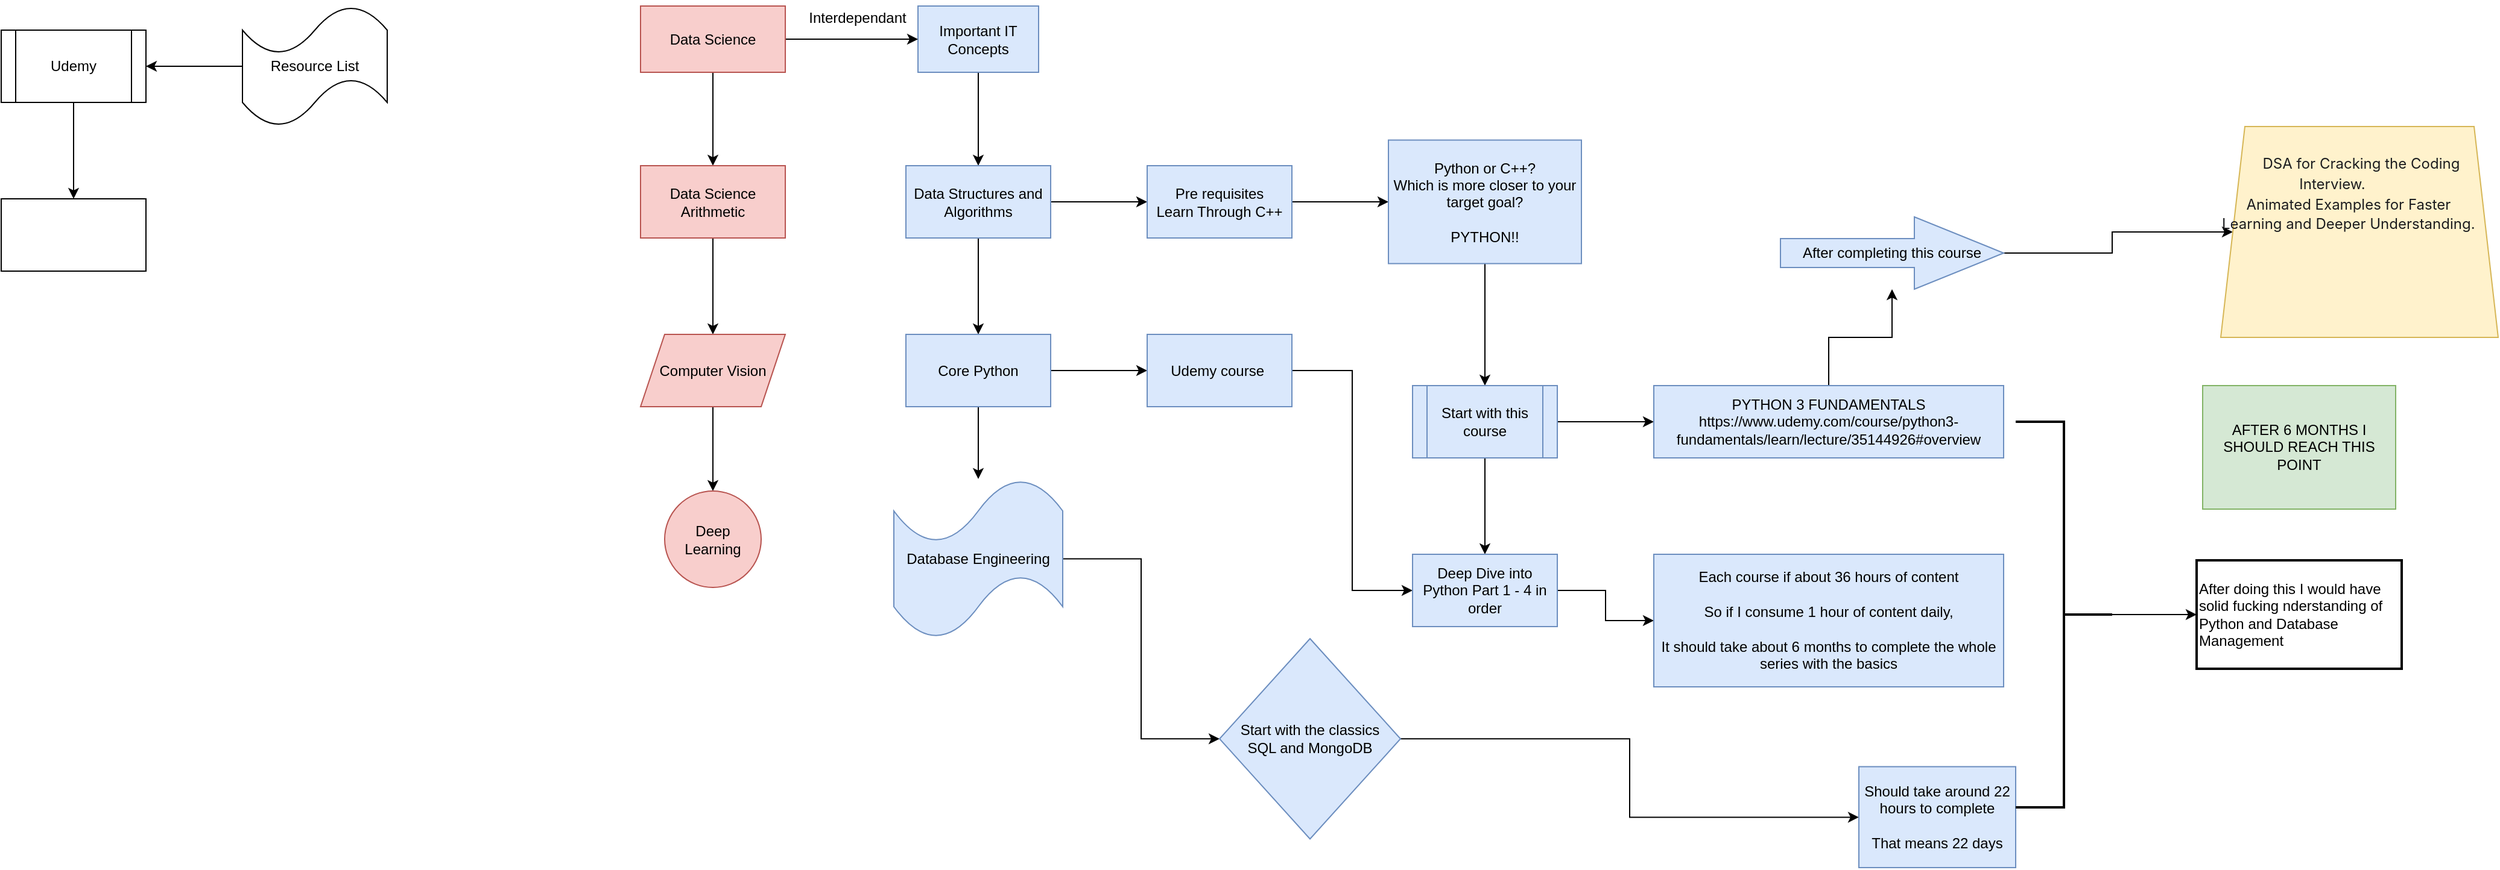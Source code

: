 <mxfile version="21.6.5" type="github">
  <diagram name="Page-1" id="EQsBDep9IQR6B5dFmuFQ">
    <mxGraphModel dx="1850" dy="633" grid="1" gridSize="10" guides="1" tooltips="1" connect="1" arrows="1" fold="1" page="1" pageScale="1" pageWidth="850" pageHeight="1100" math="0" shadow="0">
      <root>
        <mxCell id="0" />
        <mxCell id="1" parent="0" />
        <mxCell id="0RDKALw-rvi0lFaXy5is-5" value="" style="edgeStyle=orthogonalEdgeStyle;rounded=0;orthogonalLoop=1;jettySize=auto;html=1;" parent="1" source="0RDKALw-rvi0lFaXy5is-1" target="0RDKALw-rvi0lFaXy5is-4" edge="1">
          <mxGeometry relative="1" as="geometry" />
        </mxCell>
        <mxCell id="0RDKALw-rvi0lFaXy5is-1" value="Important IT Concepts" style="text;html=1;strokeColor=#6c8ebf;fillColor=#dae8fc;align=center;verticalAlign=middle;whiteSpace=wrap;rounded=0;" parent="1" vertex="1">
          <mxGeometry x="470" y="75" width="100" height="55" as="geometry" />
        </mxCell>
        <mxCell id="0RDKALw-rvi0lFaXy5is-13" value="" style="edgeStyle=orthogonalEdgeStyle;rounded=0;orthogonalLoop=1;jettySize=auto;html=1;" parent="1" source="0RDKALw-rvi0lFaXy5is-2" target="0RDKALw-rvi0lFaXy5is-12" edge="1">
          <mxGeometry relative="1" as="geometry" />
        </mxCell>
        <mxCell id="0RDKALw-rvi0lFaXy5is-18" value="" style="edgeStyle=orthogonalEdgeStyle;rounded=0;orthogonalLoop=1;jettySize=auto;html=1;" parent="1" source="0RDKALw-rvi0lFaXy5is-2" target="0RDKALw-rvi0lFaXy5is-1" edge="1">
          <mxGeometry relative="1" as="geometry" />
        </mxCell>
        <mxCell id="0RDKALw-rvi0lFaXy5is-2" value="Data Science" style="text;html=1;strokeColor=#b85450;fillColor=#f8cecc;align=center;verticalAlign=middle;whiteSpace=wrap;rounded=0;" parent="1" vertex="1">
          <mxGeometry x="240" y="75" width="120" height="55" as="geometry" />
        </mxCell>
        <mxCell id="0RDKALw-rvi0lFaXy5is-7" value="" style="edgeStyle=orthogonalEdgeStyle;rounded=0;orthogonalLoop=1;jettySize=auto;html=1;" parent="1" source="0RDKALw-rvi0lFaXy5is-4" target="0RDKALw-rvi0lFaXy5is-6" edge="1">
          <mxGeometry relative="1" as="geometry" />
        </mxCell>
        <mxCell id="0RDKALw-rvi0lFaXy5is-9" value="" style="edgeStyle=orthogonalEdgeStyle;rounded=0;orthogonalLoop=1;jettySize=auto;html=1;" parent="1" source="0RDKALw-rvi0lFaXy5is-4" target="0RDKALw-rvi0lFaXy5is-8" edge="1">
          <mxGeometry relative="1" as="geometry" />
        </mxCell>
        <mxCell id="0RDKALw-rvi0lFaXy5is-4" value="Data Structures and Algorithms" style="rounded=0;whiteSpace=wrap;html=1;fillColor=#dae8fc;strokeColor=#6c8ebf;gradientColor=none;" parent="1" vertex="1">
          <mxGeometry x="460" y="207.5" width="120" height="60" as="geometry" />
        </mxCell>
        <mxCell id="ibuRCf_rvzNH-uY2fulE-2" value="" style="edgeStyle=orthogonalEdgeStyle;rounded=0;orthogonalLoop=1;jettySize=auto;html=1;" edge="1" parent="1" source="0RDKALw-rvi0lFaXy5is-6" target="ibuRCf_rvzNH-uY2fulE-1">
          <mxGeometry relative="1" as="geometry" />
        </mxCell>
        <mxCell id="0RDKALw-rvi0lFaXy5is-6" value="Pre requisites&lt;br&gt;Learn Through C++" style="whiteSpace=wrap;html=1;fillColor=#dae8fc;strokeColor=#6c8ebf;rounded=0;gradientColor=none;" parent="1" vertex="1">
          <mxGeometry x="660" y="207.5" width="120" height="60" as="geometry" />
        </mxCell>
        <mxCell id="0RDKALw-rvi0lFaXy5is-11" value="" style="edgeStyle=orthogonalEdgeStyle;rounded=0;orthogonalLoop=1;jettySize=auto;html=1;" parent="1" source="0RDKALw-rvi0lFaXy5is-8" target="0RDKALw-rvi0lFaXy5is-10" edge="1">
          <mxGeometry relative="1" as="geometry" />
        </mxCell>
        <mxCell id="0RDKALw-rvi0lFaXy5is-21" value="" style="edgeStyle=orthogonalEdgeStyle;rounded=0;orthogonalLoop=1;jettySize=auto;html=1;" parent="1" source="0RDKALw-rvi0lFaXy5is-8" target="0RDKALw-rvi0lFaXy5is-20" edge="1">
          <mxGeometry relative="1" as="geometry" />
        </mxCell>
        <mxCell id="0RDKALw-rvi0lFaXy5is-8" value="Core Python" style="whiteSpace=wrap;html=1;fillColor=#dae8fc;strokeColor=#6c8ebf;rounded=0;gradientColor=none;" parent="1" vertex="1">
          <mxGeometry x="460" y="347.5" width="120" height="60" as="geometry" />
        </mxCell>
        <mxCell id="ibuRCf_rvzNH-uY2fulE-13" style="edgeStyle=orthogonalEdgeStyle;rounded=0;orthogonalLoop=1;jettySize=auto;html=1;entryX=0;entryY=0.5;entryDx=0;entryDy=0;" edge="1" parent="1" source="0RDKALw-rvi0lFaXy5is-10" target="ibuRCf_rvzNH-uY2fulE-7">
          <mxGeometry relative="1" as="geometry" />
        </mxCell>
        <mxCell id="0RDKALw-rvi0lFaXy5is-10" value="Udemy course&amp;nbsp;" style="whiteSpace=wrap;html=1;fillColor=#dae8fc;strokeColor=#6c8ebf;rounded=0;gradientColor=none;" parent="1" vertex="1">
          <mxGeometry x="660" y="347.5" width="120" height="60" as="geometry" />
        </mxCell>
        <mxCell id="0RDKALw-rvi0lFaXy5is-15" value="" style="edgeStyle=orthogonalEdgeStyle;rounded=0;orthogonalLoop=1;jettySize=auto;html=1;" parent="1" source="0RDKALw-rvi0lFaXy5is-12" target="0RDKALw-rvi0lFaXy5is-14" edge="1">
          <mxGeometry relative="1" as="geometry" />
        </mxCell>
        <mxCell id="0RDKALw-rvi0lFaXy5is-12" value="Data Science Arithmetic" style="whiteSpace=wrap;html=1;fillColor=#f8cecc;strokeColor=#b85450;gradientColor=none;rounded=0;" parent="1" vertex="1">
          <mxGeometry x="240" y="207.5" width="120" height="60" as="geometry" />
        </mxCell>
        <mxCell id="0RDKALw-rvi0lFaXy5is-17" value="" style="edgeStyle=orthogonalEdgeStyle;rounded=0;orthogonalLoop=1;jettySize=auto;html=1;" parent="1" source="0RDKALw-rvi0lFaXy5is-14" target="0RDKALw-rvi0lFaXy5is-16" edge="1">
          <mxGeometry relative="1" as="geometry" />
        </mxCell>
        <mxCell id="0RDKALw-rvi0lFaXy5is-14" value="Computer Vision" style="shape=parallelogram;perimeter=parallelogramPerimeter;whiteSpace=wrap;html=1;fixedSize=1;fillColor=#f8cecc;strokeColor=#b85450;gradientColor=none;rounded=0;" parent="1" vertex="1">
          <mxGeometry x="240" y="347.5" width="120" height="60" as="geometry" />
        </mxCell>
        <mxCell id="0RDKALw-rvi0lFaXy5is-16" value="Deep Learning" style="ellipse;whiteSpace=wrap;html=1;fillColor=#f8cecc;strokeColor=#b85450;gradientColor=none;rounded=0;" parent="1" vertex="1">
          <mxGeometry x="260" y="477.5" width="80" height="80" as="geometry" />
        </mxCell>
        <mxCell id="0RDKALw-rvi0lFaXy5is-19" value="Interdependant" style="text;html=1;strokeColor=none;fillColor=none;align=center;verticalAlign=middle;whiteSpace=wrap;rounded=0;" parent="1" vertex="1">
          <mxGeometry x="390" y="70" width="60" height="30" as="geometry" />
        </mxCell>
        <mxCell id="ibuRCf_rvzNH-uY2fulE-15" value="" style="edgeStyle=orthogonalEdgeStyle;rounded=0;orthogonalLoop=1;jettySize=auto;html=1;" edge="1" parent="1" source="0RDKALw-rvi0lFaXy5is-20" target="ibuRCf_rvzNH-uY2fulE-14">
          <mxGeometry relative="1" as="geometry" />
        </mxCell>
        <mxCell id="0RDKALw-rvi0lFaXy5is-20" value="Database Engineering" style="shape=tape;whiteSpace=wrap;html=1;fillColor=#dae8fc;strokeColor=#6c8ebf;rounded=0;gradientColor=none;" parent="1" vertex="1">
          <mxGeometry x="450" y="467.5" width="140" height="132.5" as="geometry" />
        </mxCell>
        <mxCell id="0RDKALw-rvi0lFaXy5is-24" value="" style="edgeStyle=orthogonalEdgeStyle;rounded=0;orthogonalLoop=1;jettySize=auto;html=1;" parent="1" source="0RDKALw-rvi0lFaXy5is-22" target="0RDKALw-rvi0lFaXy5is-23" edge="1">
          <mxGeometry relative="1" as="geometry" />
        </mxCell>
        <mxCell id="0RDKALw-rvi0lFaXy5is-22" value="Resource List" style="shape=tape;whiteSpace=wrap;html=1;" parent="1" vertex="1">
          <mxGeometry x="-90" y="75" width="120" height="100" as="geometry" />
        </mxCell>
        <mxCell id="0RDKALw-rvi0lFaXy5is-26" value="" style="edgeStyle=orthogonalEdgeStyle;rounded=0;orthogonalLoop=1;jettySize=auto;html=1;" parent="1" source="0RDKALw-rvi0lFaXy5is-23" target="0RDKALw-rvi0lFaXy5is-25" edge="1">
          <mxGeometry relative="1" as="geometry" />
        </mxCell>
        <mxCell id="0RDKALw-rvi0lFaXy5is-23" value="Udemy" style="shape=process;whiteSpace=wrap;html=1;backgroundOutline=1;" parent="1" vertex="1">
          <mxGeometry x="-290" y="95" width="120" height="60" as="geometry" />
        </mxCell>
        <mxCell id="0RDKALw-rvi0lFaXy5is-25" value="" style="whiteSpace=wrap;html=1;" parent="1" vertex="1">
          <mxGeometry x="-290" y="235" width="120" height="60" as="geometry" />
        </mxCell>
        <mxCell id="ibuRCf_rvzNH-uY2fulE-4" value="" style="edgeStyle=orthogonalEdgeStyle;rounded=0;orthogonalLoop=1;jettySize=auto;html=1;" edge="1" parent="1" source="ibuRCf_rvzNH-uY2fulE-1" target="ibuRCf_rvzNH-uY2fulE-3">
          <mxGeometry relative="1" as="geometry" />
        </mxCell>
        <mxCell id="ibuRCf_rvzNH-uY2fulE-1" value="Python or C++?&lt;br&gt;Which is more closer to your target goal?&lt;br&gt;&lt;br&gt;PYTHON!!" style="whiteSpace=wrap;html=1;fillColor=#dae8fc;strokeColor=#6c8ebf;rounded=0;gradientColor=none;" vertex="1" parent="1">
          <mxGeometry x="860" y="186.25" width="160" height="102.5" as="geometry" />
        </mxCell>
        <mxCell id="ibuRCf_rvzNH-uY2fulE-6" value="" style="edgeStyle=orthogonalEdgeStyle;rounded=0;orthogonalLoop=1;jettySize=auto;html=1;" edge="1" parent="1" source="ibuRCf_rvzNH-uY2fulE-3" target="ibuRCf_rvzNH-uY2fulE-5">
          <mxGeometry relative="1" as="geometry" />
        </mxCell>
        <mxCell id="ibuRCf_rvzNH-uY2fulE-8" value="" style="edgeStyle=orthogonalEdgeStyle;rounded=0;orthogonalLoop=1;jettySize=auto;html=1;" edge="1" parent="1" source="ibuRCf_rvzNH-uY2fulE-3" target="ibuRCf_rvzNH-uY2fulE-7">
          <mxGeometry relative="1" as="geometry" />
        </mxCell>
        <mxCell id="ibuRCf_rvzNH-uY2fulE-3" value="Start with this course&lt;br&gt;" style="shape=process;whiteSpace=wrap;html=1;backgroundOutline=1;fillColor=#dae8fc;strokeColor=#6c8ebf;rounded=0;gradientColor=none;" vertex="1" parent="1">
          <mxGeometry x="880" y="390" width="120" height="60" as="geometry" />
        </mxCell>
        <mxCell id="ibuRCf_rvzNH-uY2fulE-29" value="" style="edgeStyle=orthogonalEdgeStyle;rounded=0;orthogonalLoop=1;jettySize=auto;html=1;" edge="1" parent="1" source="ibuRCf_rvzNH-uY2fulE-5" target="ibuRCf_rvzNH-uY2fulE-28">
          <mxGeometry relative="1" as="geometry" />
        </mxCell>
        <mxCell id="ibuRCf_rvzNH-uY2fulE-5" value="PYTHON 3 FUNDAMENTALS&lt;br&gt;https://www.udemy.com/course/python3-fundamentals/learn/lecture/35144926#overview" style="whiteSpace=wrap;html=1;fillColor=#dae8fc;strokeColor=#6c8ebf;rounded=0;gradientColor=none;" vertex="1" parent="1">
          <mxGeometry x="1080" y="390" width="290" height="60" as="geometry" />
        </mxCell>
        <mxCell id="ibuRCf_rvzNH-uY2fulE-12" value="" style="edgeStyle=orthogonalEdgeStyle;rounded=0;orthogonalLoop=1;jettySize=auto;html=1;" edge="1" parent="1" source="ibuRCf_rvzNH-uY2fulE-7" target="ibuRCf_rvzNH-uY2fulE-11">
          <mxGeometry relative="1" as="geometry" />
        </mxCell>
        <mxCell id="ibuRCf_rvzNH-uY2fulE-7" value="Deep Dive into Python Part 1 - 4 in order" style="whiteSpace=wrap;html=1;fillColor=#dae8fc;strokeColor=#6c8ebf;rounded=0;gradientColor=none;" vertex="1" parent="1">
          <mxGeometry x="880" y="530" width="120" height="60" as="geometry" />
        </mxCell>
        <mxCell id="ibuRCf_rvzNH-uY2fulE-11" value="Each course if about 36 hours of content&lt;br&gt;&lt;br&gt;So if I consume 1 hour of content daily,&lt;br&gt;&lt;br&gt;It should take about 6 months to complete the whole series with the basics" style="whiteSpace=wrap;html=1;fillColor=#dae8fc;strokeColor=#6c8ebf;rounded=0;gradientColor=none;" vertex="1" parent="1">
          <mxGeometry x="1080" y="530" width="290" height="110" as="geometry" />
        </mxCell>
        <mxCell id="ibuRCf_rvzNH-uY2fulE-17" value="" style="edgeStyle=orthogonalEdgeStyle;rounded=0;orthogonalLoop=1;jettySize=auto;html=1;" edge="1" parent="1" source="ibuRCf_rvzNH-uY2fulE-14" target="ibuRCf_rvzNH-uY2fulE-16">
          <mxGeometry relative="1" as="geometry" />
        </mxCell>
        <mxCell id="ibuRCf_rvzNH-uY2fulE-14" value="Start with the classics&lt;br&gt;SQL and MongoDB" style="rhombus;whiteSpace=wrap;html=1;fillColor=#dae8fc;strokeColor=#6c8ebf;rounded=0;gradientColor=none;" vertex="1" parent="1">
          <mxGeometry x="720" y="600" width="150" height="166.25" as="geometry" />
        </mxCell>
        <mxCell id="ibuRCf_rvzNH-uY2fulE-16" value="Should take around 22 hours to complete&lt;br&gt;&lt;br&gt;That means 22 days" style="whiteSpace=wrap;html=1;fillColor=#dae8fc;strokeColor=#6c8ebf;rounded=0;gradientColor=none;" vertex="1" parent="1">
          <mxGeometry x="1250" y="706.25" width="130" height="83.76" as="geometry" />
        </mxCell>
        <mxCell id="ibuRCf_rvzNH-uY2fulE-26" value="" style="edgeStyle=orthogonalEdgeStyle;rounded=0;orthogonalLoop=1;jettySize=auto;html=1;" edge="1" parent="1" source="ibuRCf_rvzNH-uY2fulE-18" target="ibuRCf_rvzNH-uY2fulE-25">
          <mxGeometry relative="1" as="geometry" />
        </mxCell>
        <mxCell id="ibuRCf_rvzNH-uY2fulE-18" value="" style="strokeWidth=2;html=1;shape=mxgraph.flowchart.annotation_2;align=left;labelPosition=right;pointerEvents=1;direction=north;rotation=-90;" vertex="1" parent="1">
          <mxGeometry x="1260" y="540" width="320" height="80" as="geometry" />
        </mxCell>
        <mxCell id="ibuRCf_rvzNH-uY2fulE-25" value="After doing this I would have solid fucking nderstanding of Python and Database Management" style="whiteSpace=wrap;html=1;align=left;strokeWidth=2;" vertex="1" parent="1">
          <mxGeometry x="1530" y="535" width="170" height="90" as="geometry" />
        </mxCell>
        <mxCell id="ibuRCf_rvzNH-uY2fulE-27" value="AFTER 6 MONTHS I SHOULD REACH THIS POINT" style="whiteSpace=wrap;html=1;fillColor=#d5e8d4;strokeColor=#82b366;rounded=0;" vertex="1" parent="1">
          <mxGeometry x="1535" y="390" width="160" height="102.5" as="geometry" />
        </mxCell>
        <mxCell id="ibuRCf_rvzNH-uY2fulE-31" value="" style="edgeStyle=orthogonalEdgeStyle;rounded=0;orthogonalLoop=1;jettySize=auto;html=1;" edge="1" parent="1" source="ibuRCf_rvzNH-uY2fulE-28" target="ibuRCf_rvzNH-uY2fulE-30">
          <mxGeometry relative="1" as="geometry" />
        </mxCell>
        <mxCell id="ibuRCf_rvzNH-uY2fulE-28" value="After completing this course" style="shape=singleArrow;whiteSpace=wrap;html=1;arrowWidth=0.4;arrowSize=0.4;fillColor=#dae8fc;strokeColor=#6c8ebf;rounded=0;gradientColor=none;" vertex="1" parent="1">
          <mxGeometry x="1185" y="250" width="185" height="60" as="geometry" />
        </mxCell>
        <mxCell id="ibuRCf_rvzNH-uY2fulE-30" value="&lt;div style=&quot;box-sizing: border-box; margin: 0px 0px 2.4rem; padding: 0px; font-family: &amp;quot;Udemy Sans&amp;quot;, &amp;quot;SF Pro Text&amp;quot;, -apple-system, BlinkMacSystemFont, Roboto, &amp;quot;Segoe UI&amp;quot;, Helvetica, Arial, sans-serif, &amp;quot;Apple Color Emoji&amp;quot;, &amp;quot;Segoe UI Emoji&amp;quot;, &amp;quot;Segoe UI Symbol&amp;quot;; line-height: 1.4; color: rgb(28, 29, 31); text-align: start;&quot; data-purpose=&quot;title&quot; class=&quot;ud-text-md course-lead--course-title--2LxK6&quot;&gt;&lt;font style=&quot;font-size: 12px;&quot;&gt;&amp;nbsp; &amp;nbsp; &amp;nbsp; &amp;nbsp; &amp;nbsp; DSA for Cracking the Coding&amp;nbsp; &amp;nbsp; &amp;nbsp; &amp;nbsp; &amp;nbsp; &amp;nbsp; &amp;nbsp; &amp;nbsp; &amp;nbsp; &amp;nbsp; &amp;nbsp; &amp;nbsp; &amp;nbsp; &amp;nbsp; &amp;nbsp;Interview. &lt;br&gt;&amp;nbsp; &amp;nbsp; &amp;nbsp; Animated Examples for Faster Learning and Deeper Understanding.&lt;/font&gt;&lt;/div&gt;&lt;div style=&quot;box-sizing: border-box; margin: 0px 0px 1.6rem; padding: 0px; display: flex; color: rgb(28, 29, 31); font-family: &amp;quot;Udemy Sans&amp;quot;, &amp;quot;SF Pro Text&amp;quot;, -apple-system, BlinkMacSystemFont, Roboto, &amp;quot;Segoe UI&amp;quot;, Helvetica, Arial, sans-serif, &amp;quot;Apple Color Emoji&amp;quot;, &amp;quot;Segoe UI Emoji&amp;quot;, &amp;quot;Segoe UI Symbol&amp;quot;; font-size: 16px; text-align: start;&quot; data-purpose=&quot;course-stats&quot; class=&quot;course-lead--course-stats--2Szo- course-stats--course-stats--2KMtP&quot;&gt;&lt;div style=&quot;box-sizing: border-box; margin: 0px; padding: 0px;&quot;&gt;&lt;/div&gt;&lt;/div&gt;" style="shape=trapezoid;perimeter=trapezoidPerimeter;whiteSpace=wrap;html=1;fixedSize=1;fillColor=#fff2cc;strokeColor=#d6b656;rounded=0;" vertex="1" parent="1">
          <mxGeometry x="1550" y="175" width="230" height="175" as="geometry" />
        </mxCell>
      </root>
    </mxGraphModel>
  </diagram>
</mxfile>

